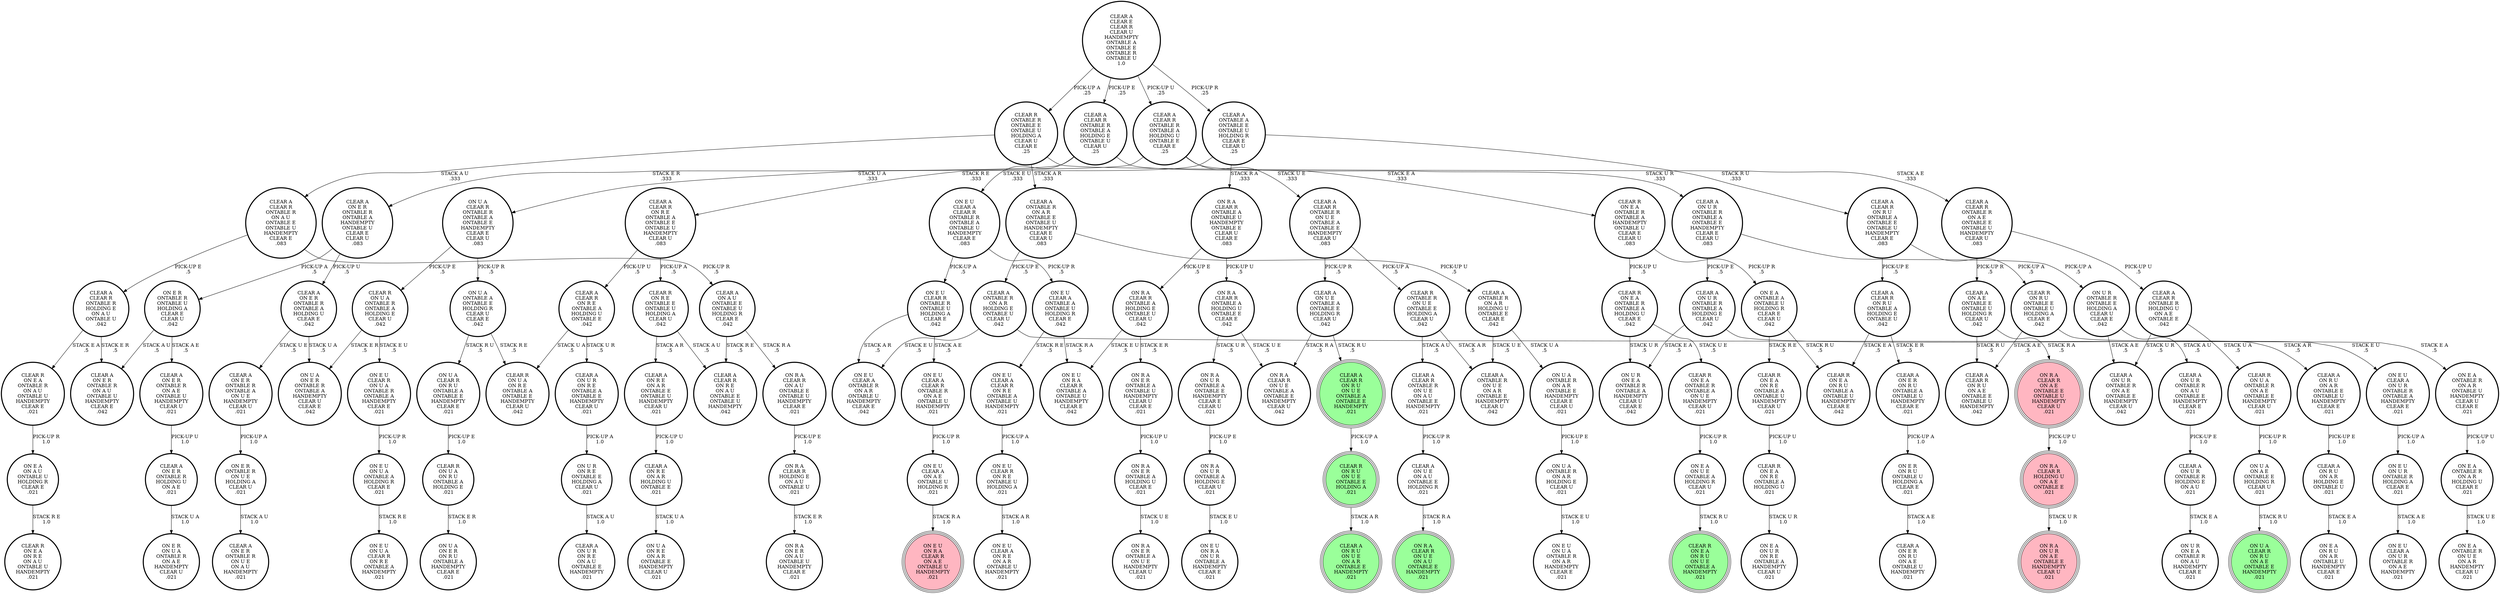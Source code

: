 digraph {
"ON E A\nON A U\nONTABLE U\nHOLDING R\nCLEAR E\n.021\n" -> "CLEAR R\nON E A\nON R E\nON A U\nONTABLE U\nHANDEMPTY\n.021\n"[label="STACK R E\n1.0\n"];
"ON E U\nON U A\nONTABLE A\nHOLDING R\nCLEAR E\n.021\n" -> "ON E U\nON U A\nCLEAR R\nON R E\nONTABLE A\nHANDEMPTY\n.021\n"[label="STACK R E\n1.0\n"];
"ON R A\nON E R\nONTABLE A\nONTABLE U\nHANDEMPTY\nCLEAR U\nCLEAR E\n.021\n" -> "ON R A\nON E R\nONTABLE A\nHOLDING U\nCLEAR E\n.021\n"[label="PICK-UP U\n1.0\n"];
"ON R A\nCLEAR R\nHOLDING E\nON A U\nONTABLE U\n.021\n" -> "ON R A\nON E R\nON A U\nONTABLE U\nHANDEMPTY\nCLEAR E\n.021\n"[label="STACK E R\n1.0\n"];
"CLEAR A\nON E R\nONTABLE R\nON A E\nONTABLE U\nHANDEMPTY\nCLEAR U\n.021\n" -> "CLEAR A\nON E R\nONTABLE R\nHOLDING U\nON A E\n.021\n"[label="PICK-UP U\n1.0\n"];
"ON E U\nCLEAR A\nCLEAR R\nONTABLE R\nONTABLE A\nONTABLE U\nHANDEMPTY\nCLEAR E\n.083\n" -> "ON E U\nCLEAR A\nONTABLE A\nONTABLE U\nHOLDING R\nCLEAR E\n.042\n"[label="PICK-UP R\n.5\n"];
"ON E U\nCLEAR A\nCLEAR R\nONTABLE R\nONTABLE A\nONTABLE U\nHANDEMPTY\nCLEAR E\n.083\n" -> "ON E U\nCLEAR R\nONTABLE R\nONTABLE U\nHOLDING A\nCLEAR E\n.042\n"[label="PICK-UP A\n.5\n"];
"CLEAR A\nCLEAR R\nON R U\nON U E\nONTABLE A\nONTABLE E\nHANDEMPTY\n.021\n" -> "CLEAR R\nON R U\nON U E\nONTABLE E\nHOLDING A\n.021\n"[label="PICK-UP A\n1.0\n"];
"CLEAR A\nON A E\nONTABLE E\nONTABLE U\nHOLDING R\nCLEAR U\n.042\n" -> "ON R A\nCLEAR R\nON A E\nONTABLE E\nONTABLE U\nHANDEMPTY\nCLEAR U\n.021\n"[label="STACK R A\n.5\n"];
"CLEAR A\nON A E\nONTABLE E\nONTABLE U\nHOLDING R\nCLEAR U\n.042\n" -> "CLEAR A\nCLEAR R\nON R U\nON A E\nONTABLE E\nONTABLE U\nHANDEMPTY\n.042\n"[label="STACK R U\n.5\n"];
"CLEAR R\nON E A\nONTABLE R\nON A U\nONTABLE U\nHANDEMPTY\nCLEAR E\n.021\n" -> "ON E A\nON A U\nONTABLE U\nHOLDING R\nCLEAR E\n.021\n"[label="PICK-UP R\n1.0\n"];
"CLEAR A\nCLEAR R\nON R E\nONTABLE A\nONTABLE E\nONTABLE U\nHANDEMPTY\nCLEAR U\n.083\n" -> "CLEAR R\nON R E\nONTABLE E\nONTABLE U\nHOLDING A\nCLEAR U\n.042\n"[label="PICK-UP A\n.5\n"];
"CLEAR A\nCLEAR R\nON R E\nONTABLE A\nONTABLE E\nONTABLE U\nHANDEMPTY\nCLEAR U\n.083\n" -> "CLEAR A\nCLEAR R\nON R E\nONTABLE A\nHOLDING U\nONTABLE E\n.042\n"[label="PICK-UP U\n.5\n"];
"CLEAR R\nON E A\nONTABLE R\nONTABLE A\nHANDEMPTY\nONTABLE U\nCLEAR E\nCLEAR U\n.083\n" -> "ON E A\nONTABLE A\nONTABLE U\nHOLDING R\nCLEAR E\nCLEAR U\n.042\n"[label="PICK-UP R\n.5\n"];
"CLEAR R\nON E A\nONTABLE R\nONTABLE A\nHANDEMPTY\nONTABLE U\nCLEAR E\nCLEAR U\n.083\n" -> "CLEAR R\nON E A\nONTABLE R\nONTABLE A\nHOLDING U\nCLEAR E\n.042\n"[label="PICK-UP U\n.5\n"];
"CLEAR A\nONTABLE R\nON A R\nONTABLE E\nONTABLE U\nHANDEMPTY\nCLEAR E\nCLEAR U\n.083\n" -> "CLEAR A\nONTABLE R\nON A R\nHOLDING E\nONTABLE U\nCLEAR U\n.042\n"[label="PICK-UP E\n.5\n"];
"CLEAR A\nONTABLE R\nON A R\nONTABLE E\nONTABLE U\nHANDEMPTY\nCLEAR E\nCLEAR U\n.083\n" -> "CLEAR A\nONTABLE R\nON A R\nHOLDING U\nONTABLE E\nCLEAR E\n.042\n"[label="PICK-UP U\n.5\n"];
"CLEAR R\nON R E\nONTABLE E\nONTABLE U\nHOLDING A\nCLEAR U\n.042\n" -> "CLEAR A\nON R E\nON A R\nONTABLE E\nONTABLE U\nHANDEMPTY\nCLEAR U\n.021\n"[label="STACK A R\n.5\n"];
"CLEAR R\nON R E\nONTABLE E\nONTABLE U\nHOLDING A\nCLEAR U\n.042\n" -> "CLEAR A\nCLEAR R\nON R E\nON A U\nONTABLE E\nONTABLE U\nHANDEMPTY\n.042\n"[label="STACK A U\n.5\n"];
"CLEAR A\nON U R\nONTABLE R\nON A U\nONTABLE E\nHANDEMPTY\nCLEAR E\n.021\n" -> "CLEAR A\nON U R\nONTABLE R\nHOLDING E\nON A U\n.021\n"[label="PICK-UP E\n1.0\n"];
"CLEAR R\nONTABLE R\nONTABLE E\nONTABLE U\nHOLDING A\nCLEAR U\nCLEAR E\n.25\n" -> "CLEAR A\nCLEAR R\nONTABLE R\nON A E\nONTABLE E\nONTABLE U\nHANDEMPTY\nCLEAR U\n.083\n"[label="STACK A E\n.333\n"];
"CLEAR R\nONTABLE R\nONTABLE E\nONTABLE U\nHOLDING A\nCLEAR U\nCLEAR E\n.25\n" -> "CLEAR A\nCLEAR R\nONTABLE R\nON A U\nONTABLE E\nONTABLE U\nHANDEMPTY\nCLEAR E\n.083\n"[label="STACK A U\n.333\n"];
"CLEAR R\nONTABLE R\nONTABLE E\nONTABLE U\nHOLDING A\nCLEAR U\nCLEAR E\n.25\n" -> "CLEAR A\nONTABLE R\nON A R\nONTABLE E\nONTABLE U\nHANDEMPTY\nCLEAR E\nCLEAR U\n.083\n"[label="STACK A R\n.333\n"];
"ON E A\nONTABLE A\nONTABLE U\nHOLDING R\nCLEAR E\nCLEAR U\n.042\n" -> "CLEAR R\nON E A\nON R E\nONTABLE A\nONTABLE U\nHANDEMPTY\nCLEAR U\n.021\n"[label="STACK R E\n.5\n"];
"ON E A\nONTABLE A\nONTABLE U\nHOLDING R\nCLEAR E\nCLEAR U\n.042\n" -> "CLEAR R\nON E A\nON R U\nONTABLE A\nONTABLE U\nHANDEMPTY\nCLEAR E\n.042\n"[label="STACK R U\n.5\n"];
"ON E U\nCLEAR A\nCLEAR R\nON R E\nONTABLE A\nONTABLE U\nHANDEMPTY\n.021\n" -> "ON E U\nCLEAR R\nON R E\nONTABLE U\nHOLDING A\n.021\n"[label="PICK-UP A\n1.0\n"];
"ON U A\nCLEAR R\nON R U\nONTABLE A\nONTABLE E\nHANDEMPTY\nCLEAR E\n.021\n" -> "CLEAR R\nON U A\nON R U\nONTABLE A\nHOLDING E\n.021\n"[label="PICK-UP E\n1.0\n"];
"CLEAR A\nCLEAR R\nON R E\nONTABLE A\nHOLDING U\nONTABLE E\n.042\n" -> "CLEAR A\nON U R\nON R E\nONTABLE A\nONTABLE E\nHANDEMPTY\nCLEAR U\n.021\n"[label="STACK U R\n.5\n"];
"CLEAR A\nCLEAR R\nON R E\nONTABLE A\nHOLDING U\nONTABLE E\n.042\n" -> "CLEAR R\nON U A\nON R E\nONTABLE A\nONTABLE E\nHANDEMPTY\nCLEAR U\n.042\n"[label="STACK U A\n.5\n"];
"CLEAR A\nON U R\nONTABLE R\nONTABLE A\nONTABLE E\nHANDEMPTY\nCLEAR E\nCLEAR U\n.083\n" -> "CLEAR A\nON U R\nONTABLE R\nONTABLE A\nHOLDING E\nCLEAR U\n.042\n"[label="PICK-UP E\n.5\n"];
"CLEAR A\nON U R\nONTABLE R\nONTABLE A\nONTABLE E\nHANDEMPTY\nCLEAR E\nCLEAR U\n.083\n" -> "ON U R\nONTABLE R\nONTABLE E\nHOLDING A\nCLEAR U\nCLEAR E\n.042\n"[label="PICK-UP A\n.5\n"];
"ON E U\nON U R\nONTABLE R\nHOLDING A\nCLEAR E\n.021\n" -> "ON E U\nCLEAR A\nON U R\nONTABLE R\nON A E\nHANDEMPTY\n.021\n"[label="STACK A E\n1.0\n"];
"ON R A\nON E R\nONTABLE A\nHOLDING U\nCLEAR E\n.021\n" -> "ON R A\nON E R\nONTABLE A\nON U E\nHANDEMPTY\nCLEAR U\n.021\n"[label="STACK U E\n1.0\n"];
"ON R A\nCLEAR R\nONTABLE A\nHOLDING E\nONTABLE U\nCLEAR U\n.042\n" -> "ON E U\nON R A\nCLEAR R\nONTABLE A\nONTABLE U\nHANDEMPTY\nCLEAR E\n.042\n"[label="STACK E U\n.5\n"];
"ON R A\nCLEAR R\nONTABLE A\nHOLDING E\nONTABLE U\nCLEAR U\n.042\n" -> "ON R A\nON E R\nONTABLE A\nONTABLE U\nHANDEMPTY\nCLEAR U\nCLEAR E\n.021\n"[label="STACK E R\n.5\n"];
"ON E U\nCLEAR A\nON A E\nONTABLE U\nHOLDING R\n.021\n" -> "ON E U\nON R A\nCLEAR R\nON A E\nONTABLE U\nHANDEMPTY\n.021\n"[label="STACK R A\n1.0\n"];
"ON U A\nONTABLE R\nON A R\nHOLDING E\nCLEAR U\n.021\n" -> "ON E U\nON U A\nONTABLE R\nON A R\nHANDEMPTY\nCLEAR E\n.021\n"[label="STACK E U\n1.0\n"];
"ON R A\nCLEAR R\nONTABLE A\nONTABLE U\nHANDEMPTY\nONTABLE E\nCLEAR U\nCLEAR E\n.083\n" -> "ON R A\nCLEAR R\nONTABLE A\nHOLDING E\nONTABLE U\nCLEAR U\n.042\n"[label="PICK-UP E\n.5\n"];
"ON R A\nCLEAR R\nONTABLE A\nONTABLE U\nHANDEMPTY\nONTABLE E\nCLEAR U\nCLEAR E\n.083\n" -> "ON R A\nCLEAR R\nONTABLE A\nHOLDING U\nONTABLE E\nCLEAR E\n.042\n"[label="PICK-UP U\n.5\n"];
"CLEAR A\nCLEAR E\nCLEAR R\nCLEAR U\nHANDEMPTY\nONTABLE A\nONTABLE E\nONTABLE R\nONTABLE U\n1.0\n" -> "CLEAR R\nONTABLE R\nONTABLE E\nONTABLE U\nHOLDING A\nCLEAR U\nCLEAR E\n.25\n"[label="PICK-UP A\n.25\n"];
"CLEAR A\nCLEAR E\nCLEAR R\nCLEAR U\nHANDEMPTY\nONTABLE A\nONTABLE E\nONTABLE R\nONTABLE U\n1.0\n" -> "CLEAR A\nCLEAR R\nONTABLE R\nONTABLE A\nHOLDING E\nONTABLE U\nCLEAR U\n.25\n"[label="PICK-UP E\n.25\n"];
"CLEAR A\nCLEAR E\nCLEAR R\nCLEAR U\nHANDEMPTY\nONTABLE A\nONTABLE E\nONTABLE R\nONTABLE U\n1.0\n" -> "CLEAR A\nCLEAR R\nONTABLE R\nONTABLE A\nHOLDING U\nONTABLE E\nCLEAR E\n.25\n"[label="PICK-UP U\n.25\n"];
"CLEAR A\nCLEAR E\nCLEAR R\nCLEAR U\nHANDEMPTY\nONTABLE A\nONTABLE E\nONTABLE R\nONTABLE U\n1.0\n" -> "CLEAR A\nONTABLE A\nONTABLE E\nONTABLE U\nHOLDING R\nCLEAR E\nCLEAR U\n.25\n"[label="PICK-UP R\n.25\n"];
"CLEAR A\nON A U\nONTABLE E\nONTABLE U\nHOLDING R\nCLEAR E\n.042\n" -> "CLEAR A\nCLEAR R\nON R E\nON A U\nONTABLE E\nONTABLE U\nHANDEMPTY\n.042\n"[label="STACK R E\n.5\n"];
"CLEAR A\nON A U\nONTABLE E\nONTABLE U\nHOLDING R\nCLEAR E\n.042\n" -> "ON R A\nCLEAR R\nON A U\nONTABLE E\nONTABLE U\nHANDEMPTY\nCLEAR E\n.021\n"[label="STACK R A\n.5\n"];
"CLEAR A\nCLEAR R\nONTABLE R\nON U E\nON A U\nONTABLE E\nHANDEMPTY\n.021\n" -> "CLEAR A\nON U E\nON A U\nONTABLE E\nHOLDING R\n.021\n"[label="PICK-UP R\n1.0\n"];
"ON R A\nCLEAR R\nONTABLE A\nHOLDING U\nONTABLE E\nCLEAR E\n.042\n" -> "ON R A\nON U R\nONTABLE A\nONTABLE E\nHANDEMPTY\nCLEAR E\nCLEAR U\n.021\n"[label="STACK U R\n.5\n"];
"ON R A\nCLEAR R\nONTABLE A\nHOLDING U\nONTABLE E\nCLEAR E\n.042\n" -> "ON R A\nCLEAR R\nON U E\nONTABLE A\nONTABLE E\nHANDEMPTY\nCLEAR U\n.042\n"[label="STACK U E\n.5\n"];
"CLEAR A\nON E R\nONTABLE R\nONTABLE A\nON U E\nHANDEMPTY\nCLEAR U\n.021\n" -> "ON E R\nONTABLE R\nON U E\nHOLDING A\nCLEAR U\n.021\n"[label="PICK-UP A\n1.0\n"];
"CLEAR A\nON R E\nON A R\nHOLDING U\nONTABLE E\n.021\n" -> "ON U A\nON R E\nON A R\nONTABLE E\nHANDEMPTY\nCLEAR U\n.021\n"[label="STACK U A\n1.0\n"];
"CLEAR R\nON E A\nONTABLE R\nONTABLE A\nHOLDING U\nCLEAR E\n.042\n" -> "CLEAR R\nON E A\nONTABLE R\nONTABLE A\nON U E\nHANDEMPTY\nCLEAR U\n.021\n"[label="STACK U E\n.5\n"];
"CLEAR R\nON E A\nONTABLE R\nONTABLE A\nHOLDING U\nCLEAR E\n.042\n" -> "ON U R\nON E A\nONTABLE R\nONTABLE A\nHANDEMPTY\nCLEAR U\nCLEAR E\n.042\n"[label="STACK U R\n.5\n"];
"CLEAR A\nCLEAR R\nONTABLE R\nHOLDING U\nON A E\nONTABLE E\n.042\n" -> "CLEAR A\nON U R\nONTABLE R\nON A E\nONTABLE E\nHANDEMPTY\nCLEAR U\n.042\n"[label="STACK U R\n.5\n"];
"CLEAR A\nCLEAR R\nONTABLE R\nHOLDING U\nON A E\nONTABLE E\n.042\n" -> "CLEAR R\nON U A\nONTABLE R\nON A E\nONTABLE E\nHANDEMPTY\nCLEAR U\n.021\n"[label="STACK U A\n.5\n"];
"ON E U\nCLEAR R\nON R E\nONTABLE U\nHOLDING A\n.021\n" -> "ON E U\nCLEAR A\nON R E\nON A R\nONTABLE U\nHANDEMPTY\n.021\n"[label="STACK A R\n1.0\n"];
"ON R A\nON U R\nONTABLE A\nHOLDING E\nCLEAR U\n.021\n" -> "ON E U\nON R A\nON U R\nONTABLE A\nHANDEMPTY\nCLEAR E\n.021\n"[label="STACK E U\n1.0\n"];
"ON E U\nCLEAR R\nONTABLE R\nONTABLE U\nHOLDING A\nCLEAR E\n.042\n" -> "ON E U\nCLEAR A\nCLEAR R\nONTABLE R\nON A E\nONTABLE U\nHANDEMPTY\n.021\n"[label="STACK A E\n.5\n"];
"ON E U\nCLEAR R\nONTABLE R\nONTABLE U\nHOLDING A\nCLEAR E\n.042\n" -> "ON E U\nCLEAR A\nONTABLE R\nON A R\nONTABLE U\nHANDEMPTY\nCLEAR E\n.042\n"[label="STACK A R\n.5\n"];
"CLEAR R\nON E A\nON R E\nONTABLE A\nHOLDING U\n.021\n" -> "ON E A\nON U R\nON R E\nONTABLE A\nHANDEMPTY\nCLEAR U\n.021\n"[label="STACK U R\n1.0\n"];
"CLEAR A\nCLEAR R\nONTABLE R\nON U E\nONTABLE A\nONTABLE E\nHANDEMPTY\nCLEAR U\n.083\n" -> "CLEAR R\nONTABLE R\nON U E\nONTABLE E\nHOLDING A\nCLEAR U\n.042\n"[label="PICK-UP A\n.5\n"];
"CLEAR A\nCLEAR R\nONTABLE R\nON U E\nONTABLE A\nONTABLE E\nHANDEMPTY\nCLEAR U\n.083\n" -> "CLEAR A\nON U E\nONTABLE A\nONTABLE E\nHOLDING R\nCLEAR U\n.042\n"[label="PICK-UP R\n.5\n"];
"CLEAR R\nON E A\nONTABLE R\nONTABLE A\nON U E\nHANDEMPTY\nCLEAR U\n.021\n" -> "ON E A\nON U E\nONTABLE A\nHOLDING R\nCLEAR U\n.021\n"[label="PICK-UP R\n1.0\n"];
"CLEAR A\nON U R\nONTABLE R\nONTABLE A\nHOLDING E\nCLEAR U\n.042\n" -> "ON U R\nON E A\nONTABLE R\nONTABLE A\nHANDEMPTY\nCLEAR U\nCLEAR E\n.042\n"[label="STACK E A\n.5\n"];
"CLEAR A\nON U R\nONTABLE R\nONTABLE A\nHOLDING E\nCLEAR U\n.042\n" -> "ON E U\nCLEAR A\nON U R\nONTABLE R\nONTABLE A\nHANDEMPTY\nCLEAR E\n.021\n"[label="STACK E U\n.5\n"];
"CLEAR A\nON E R\nONTABLE R\nONTABLE A\nHOLDING U\nCLEAR E\n.042\n" -> "CLEAR A\nON E R\nONTABLE R\nONTABLE A\nON U E\nHANDEMPTY\nCLEAR U\n.021\n"[label="STACK U E\n.5\n"];
"CLEAR A\nON E R\nONTABLE R\nONTABLE A\nHOLDING U\nCLEAR E\n.042\n" -> "ON U A\nON E R\nONTABLE R\nONTABLE A\nHANDEMPTY\nCLEAR U\nCLEAR E\n.042\n"[label="STACK U A\n.5\n"];
"CLEAR R\nON U A\nONTABLE R\nONTABLE A\nHOLDING E\nCLEAR U\n.042\n" -> "ON U A\nON E R\nONTABLE R\nONTABLE A\nHANDEMPTY\nCLEAR U\nCLEAR E\n.042\n"[label="STACK E R\n.5\n"];
"CLEAR R\nON U A\nONTABLE R\nONTABLE A\nHOLDING E\nCLEAR U\n.042\n" -> "ON E U\nCLEAR R\nON U A\nONTABLE R\nONTABLE A\nHANDEMPTY\nCLEAR E\n.021\n"[label="STACK E U\n.5\n"];
"ON E R\nONTABLE R\nONTABLE U\nHOLDING A\nCLEAR E\nCLEAR U\n.042\n" -> "CLEAR A\nON E R\nONTABLE R\nON A E\nONTABLE U\nHANDEMPTY\nCLEAR U\n.021\n"[label="STACK A E\n.5\n"];
"ON E R\nONTABLE R\nONTABLE U\nHOLDING A\nCLEAR E\nCLEAR U\n.042\n" -> "CLEAR A\nON E R\nONTABLE R\nON A U\nONTABLE U\nHANDEMPTY\nCLEAR E\n.042\n"[label="STACK A U\n.5\n"];
"ON E U\nCLEAR A\nONTABLE A\nONTABLE U\nHOLDING R\nCLEAR E\n.042\n" -> "ON E U\nON R A\nCLEAR R\nONTABLE A\nONTABLE U\nHANDEMPTY\nCLEAR E\n.042\n"[label="STACK R A\n.5\n"];
"ON E U\nCLEAR A\nONTABLE A\nONTABLE U\nHOLDING R\nCLEAR E\n.042\n" -> "ON E U\nCLEAR A\nCLEAR R\nON R E\nONTABLE A\nONTABLE U\nHANDEMPTY\n.021\n"[label="STACK R E\n.5\n"];
"ON E A\nONTABLE R\nON A R\nONTABLE U\nHANDEMPTY\nCLEAR U\nCLEAR E\n.021\n" -> "ON E A\nONTABLE R\nON A R\nHOLDING U\nCLEAR E\n.021\n"[label="PICK-UP U\n1.0\n"];
"ON E A\nONTABLE R\nON A R\nHOLDING U\nCLEAR E\n.021\n" -> "ON E A\nONTABLE R\nON U E\nON A R\nHANDEMPTY\nCLEAR U\n.021\n"[label="STACK U E\n1.0\n"];
"CLEAR A\nON R U\nON A R\nONTABLE E\nONTABLE U\nHANDEMPTY\nCLEAR E\n.021\n" -> "CLEAR A\nON R U\nON A R\nHOLDING E\nONTABLE U\n.021\n"[label="PICK-UP E\n1.0\n"];
"ON U A\nONTABLE R\nON A R\nONTABLE E\nHANDEMPTY\nCLEAR E\nCLEAR U\n.021\n" -> "ON U A\nONTABLE R\nON A R\nHOLDING E\nCLEAR U\n.021\n"[label="PICK-UP E\n1.0\n"];
"CLEAR R\nONTABLE R\nON U E\nONTABLE E\nHOLDING A\nCLEAR U\n.042\n" -> "CLEAR A\nONTABLE R\nON U E\nON A R\nONTABLE E\nHANDEMPTY\nCLEAR U\n.042\n"[label="STACK A R\n.5\n"];
"CLEAR R\nONTABLE R\nON U E\nONTABLE E\nHOLDING A\nCLEAR U\n.042\n" -> "CLEAR A\nCLEAR R\nONTABLE R\nON U E\nON A U\nONTABLE E\nHANDEMPTY\n.021\n"[label="STACK A U\n.5\n"];
"CLEAR A\nCLEAR R\nONTABLE R\nONTABLE A\nHOLDING U\nONTABLE E\nCLEAR E\n.25\n" -> "CLEAR A\nON U R\nONTABLE R\nONTABLE A\nONTABLE E\nHANDEMPTY\nCLEAR E\nCLEAR U\n.083\n"[label="STACK U R\n.333\n"];
"CLEAR A\nCLEAR R\nONTABLE R\nONTABLE A\nHOLDING U\nONTABLE E\nCLEAR E\n.25\n" -> "ON U A\nCLEAR R\nONTABLE R\nONTABLE A\nONTABLE E\nHANDEMPTY\nCLEAR E\nCLEAR U\n.083\n"[label="STACK U A\n.333\n"];
"CLEAR A\nCLEAR R\nONTABLE R\nONTABLE A\nHOLDING U\nONTABLE E\nCLEAR E\n.25\n" -> "CLEAR A\nCLEAR R\nONTABLE R\nON U E\nONTABLE A\nONTABLE E\nHANDEMPTY\nCLEAR U\n.083\n"[label="STACK U E\n.333\n"];
"CLEAR A\nCLEAR R\nONTABLE R\nHOLDING E\nON A U\nONTABLE U\n.042\n" -> "CLEAR A\nON E R\nONTABLE R\nON A U\nONTABLE U\nHANDEMPTY\nCLEAR E\n.042\n"[label="STACK E R\n.5\n"];
"CLEAR A\nCLEAR R\nONTABLE R\nHOLDING E\nON A U\nONTABLE U\n.042\n" -> "CLEAR R\nON E A\nONTABLE R\nON A U\nONTABLE U\nHANDEMPTY\nCLEAR E\n.021\n"[label="STACK E A\n.5\n"];
"ON E R\nONTABLE R\nON U E\nHOLDING A\nCLEAR U\n.021\n" -> "CLEAR A\nON E R\nONTABLE R\nON U E\nON A U\nHANDEMPTY\n.021\n"[label="STACK A U\n1.0\n"];
"ON E A\nON U E\nONTABLE A\nHOLDING R\nCLEAR U\n.021\n" -> "CLEAR R\nON E A\nON R U\nON U E\nONTABLE A\nHANDEMPTY\n.021\n"[label="STACK R U\n1.0\n"];
"ON U R\nON R E\nONTABLE E\nHOLDING A\nCLEAR U\n.021\n" -> "CLEAR A\nON U R\nON R E\nON A U\nONTABLE E\nHANDEMPTY\n.021\n"[label="STACK A U\n1.0\n"];
"ON U A\nCLEAR R\nONTABLE R\nONTABLE A\nONTABLE E\nHANDEMPTY\nCLEAR E\nCLEAR U\n.083\n" -> "CLEAR R\nON U A\nONTABLE R\nONTABLE A\nHOLDING E\nCLEAR U\n.042\n"[label="PICK-UP E\n.5\n"];
"ON U A\nCLEAR R\nONTABLE R\nONTABLE A\nONTABLE E\nHANDEMPTY\nCLEAR E\nCLEAR U\n.083\n" -> "ON U A\nONTABLE A\nONTABLE E\nHOLDING R\nCLEAR U\nCLEAR E\n.042\n"[label="PICK-UP R\n.5\n"];
"CLEAR A\nONTABLE R\nON A R\nHOLDING E\nONTABLE U\nCLEAR U\n.042\n" -> "ON E U\nCLEAR A\nONTABLE R\nON A R\nONTABLE U\nHANDEMPTY\nCLEAR E\n.042\n"[label="STACK E U\n.5\n"];
"CLEAR A\nONTABLE R\nON A R\nHOLDING E\nONTABLE U\nCLEAR U\n.042\n" -> "ON E A\nONTABLE R\nON A R\nONTABLE U\nHANDEMPTY\nCLEAR U\nCLEAR E\n.021\n"[label="STACK E A\n.5\n"];
"ON R A\nCLEAR R\nON A E\nONTABLE E\nONTABLE U\nHANDEMPTY\nCLEAR U\n.021\n" -> "ON R A\nCLEAR R\nHOLDING U\nON A E\nONTABLE E\n.021\n"[label="PICK-UP U\n1.0\n"];
"ON U A\nONTABLE A\nONTABLE E\nHOLDING R\nCLEAR U\nCLEAR E\n.042\n" -> "CLEAR R\nON U A\nON R E\nONTABLE A\nONTABLE E\nHANDEMPTY\nCLEAR U\n.042\n"[label="STACK R E\n.5\n"];
"ON U A\nONTABLE A\nONTABLE E\nHOLDING R\nCLEAR U\nCLEAR E\n.042\n" -> "ON U A\nCLEAR R\nON R U\nONTABLE A\nONTABLE E\nHANDEMPTY\nCLEAR E\n.021\n"[label="STACK R U\n.5\n"];
"CLEAR A\nON U E\nON A U\nONTABLE E\nHOLDING R\n.021\n" -> "ON R A\nCLEAR R\nON U E\nON A U\nONTABLE E\nHANDEMPTY\n.021\n"[label="STACK R A\n1.0\n"];
"CLEAR R\nON R U\nON U E\nONTABLE E\nHOLDING A\n.021\n" -> "CLEAR A\nON R U\nON U E\nON A R\nONTABLE E\nHANDEMPTY\n.021\n"[label="STACK A R\n1.0\n"];
"ON U A\nON A E\nONTABLE E\nHOLDING R\nCLEAR U\n.021\n" -> "ON U A\nCLEAR R\nON R U\nON A E\nONTABLE E\nHANDEMPTY\n.021\n"[label="STACK R U\n1.0\n"];
"CLEAR A\nCLEAR R\nONTABLE R\nON A E\nONTABLE E\nONTABLE U\nHANDEMPTY\nCLEAR U\n.083\n" -> "CLEAR A\nCLEAR R\nONTABLE R\nHOLDING U\nON A E\nONTABLE E\n.042\n"[label="PICK-UP U\n.5\n"];
"CLEAR A\nCLEAR R\nONTABLE R\nON A E\nONTABLE E\nONTABLE U\nHANDEMPTY\nCLEAR U\n.083\n" -> "CLEAR A\nON A E\nONTABLE E\nONTABLE U\nHOLDING R\nCLEAR U\n.042\n"[label="PICK-UP R\n.5\n"];
"ON R A\nON U R\nONTABLE A\nONTABLE E\nHANDEMPTY\nCLEAR E\nCLEAR U\n.021\n" -> "ON R A\nON U R\nONTABLE A\nHOLDING E\nCLEAR U\n.021\n"[label="PICK-UP E\n1.0\n"];
"CLEAR R\nON E A\nON R E\nONTABLE A\nONTABLE U\nHANDEMPTY\nCLEAR U\n.021\n" -> "CLEAR R\nON E A\nON R E\nONTABLE A\nHOLDING U\n.021\n"[label="PICK-UP U\n1.0\n"];
"CLEAR A\nON E R\nONTABLE R\nONTABLE A\nHANDEMPTY\nONTABLE U\nCLEAR E\nCLEAR U\n.083\n" -> "ON E R\nONTABLE R\nONTABLE U\nHOLDING A\nCLEAR E\nCLEAR U\n.042\n"[label="PICK-UP A\n.5\n"];
"CLEAR A\nON E R\nONTABLE R\nONTABLE A\nHANDEMPTY\nONTABLE U\nCLEAR E\nCLEAR U\n.083\n" -> "CLEAR A\nON E R\nONTABLE R\nONTABLE A\nHOLDING U\nCLEAR E\n.042\n"[label="PICK-UP U\n.5\n"];
"ON E U\nCLEAR R\nON U A\nONTABLE R\nONTABLE A\nHANDEMPTY\nCLEAR E\n.021\n" -> "ON E U\nON U A\nONTABLE A\nHOLDING R\nCLEAR E\n.021\n"[label="PICK-UP R\n1.0\n"];
"ON E R\nON R U\nONTABLE U\nHOLDING A\nCLEAR E\n.021\n" -> "CLEAR A\nON E R\nON R U\nON A E\nONTABLE U\nHANDEMPTY\n.021\n"[label="STACK A E\n1.0\n"];
"CLEAR A\nON R U\nON A R\nHOLDING E\nONTABLE U\n.021\n" -> "ON E A\nON R U\nON A R\nONTABLE U\nHANDEMPTY\nCLEAR E\n.021\n"[label="STACK E A\n1.0\n"];
"CLEAR A\nON R E\nON A R\nONTABLE E\nONTABLE U\nHANDEMPTY\nCLEAR U\n.021\n" -> "CLEAR A\nON R E\nON A R\nHOLDING U\nONTABLE E\n.021\n"[label="PICK-UP U\n1.0\n"];
"CLEAR A\nON E R\nONTABLE R\nHOLDING U\nON A E\n.021\n" -> "ON E R\nON U A\nONTABLE R\nON A E\nHANDEMPTY\nCLEAR U\n.021\n"[label="STACK U A\n1.0\n"];
"CLEAR A\nCLEAR R\nONTABLE R\nON A U\nONTABLE E\nONTABLE U\nHANDEMPTY\nCLEAR E\n.083\n" -> "CLEAR A\nCLEAR R\nONTABLE R\nHOLDING E\nON A U\nONTABLE U\n.042\n"[label="PICK-UP E\n.5\n"];
"CLEAR A\nCLEAR R\nONTABLE R\nON A U\nONTABLE E\nONTABLE U\nHANDEMPTY\nCLEAR E\n.083\n" -> "CLEAR A\nON A U\nONTABLE E\nONTABLE U\nHOLDING R\nCLEAR E\n.042\n"[label="PICK-UP R\n.5\n"];
"ON E U\nCLEAR A\nON U R\nONTABLE R\nONTABLE A\nHANDEMPTY\nCLEAR E\n.021\n" -> "ON E U\nON U R\nONTABLE R\nHOLDING A\nCLEAR E\n.021\n"[label="PICK-UP A\n1.0\n"];
"CLEAR A\nON U R\nONTABLE R\nHOLDING E\nON A U\n.021\n" -> "ON U R\nON E A\nONTABLE R\nON A U\nHANDEMPTY\nCLEAR E\n.021\n"[label="STACK E A\n1.0\n"];
"CLEAR A\nONTABLE R\nON A R\nHOLDING U\nONTABLE E\nCLEAR E\n.042\n" -> "ON U A\nONTABLE R\nON A R\nONTABLE E\nHANDEMPTY\nCLEAR E\nCLEAR U\n.021\n"[label="STACK U A\n.5\n"];
"CLEAR A\nONTABLE R\nON A R\nHOLDING U\nONTABLE E\nCLEAR E\n.042\n" -> "CLEAR A\nONTABLE R\nON U E\nON A R\nONTABLE E\nHANDEMPTY\nCLEAR U\n.042\n"[label="STACK U E\n.5\n"];
"CLEAR A\nCLEAR R\nON R U\nONTABLE A\nONTABLE E\nONTABLE U\nHANDEMPTY\nCLEAR E\n.083\n" -> "CLEAR A\nCLEAR R\nON R U\nONTABLE A\nHOLDING E\nONTABLE U\n.042\n"[label="PICK-UP E\n.5\n"];
"CLEAR A\nCLEAR R\nON R U\nONTABLE A\nONTABLE E\nONTABLE U\nHANDEMPTY\nCLEAR E\n.083\n" -> "CLEAR R\nON R U\nONTABLE E\nONTABLE U\nHOLDING A\nCLEAR E\n.042\n"[label="PICK-UP A\n.5\n"];
"ON U R\nONTABLE R\nONTABLE E\nHOLDING A\nCLEAR U\nCLEAR E\n.042\n" -> "CLEAR A\nON U R\nONTABLE R\nON A E\nONTABLE E\nHANDEMPTY\nCLEAR U\n.042\n"[label="STACK A E\n.5\n"];
"ON U R\nONTABLE R\nONTABLE E\nHOLDING A\nCLEAR U\nCLEAR E\n.042\n" -> "CLEAR A\nON U R\nONTABLE R\nON A U\nONTABLE E\nHANDEMPTY\nCLEAR E\n.021\n"[label="STACK A U\n.5\n"];
"CLEAR A\nON E R\nON R U\nONTABLE A\nONTABLE U\nHANDEMPTY\nCLEAR E\n.021\n" -> "ON E R\nON R U\nONTABLE U\nHOLDING A\nCLEAR E\n.021\n"[label="PICK-UP A\n1.0\n"];
"CLEAR A\nCLEAR R\nONTABLE R\nONTABLE A\nHOLDING E\nONTABLE U\nCLEAR U\n.25\n" -> "ON E U\nCLEAR A\nCLEAR R\nONTABLE R\nONTABLE A\nONTABLE U\nHANDEMPTY\nCLEAR E\n.083\n"[label="STACK E U\n.333\n"];
"CLEAR A\nCLEAR R\nONTABLE R\nONTABLE A\nHOLDING E\nONTABLE U\nCLEAR U\n.25\n" -> "CLEAR R\nON E A\nONTABLE R\nONTABLE A\nHANDEMPTY\nONTABLE U\nCLEAR E\nCLEAR U\n.083\n"[label="STACK E A\n.333\n"];
"CLEAR A\nCLEAR R\nONTABLE R\nONTABLE A\nHOLDING E\nONTABLE U\nCLEAR U\n.25\n" -> "CLEAR A\nON E R\nONTABLE R\nONTABLE A\nHANDEMPTY\nONTABLE U\nCLEAR E\nCLEAR U\n.083\n"[label="STACK E R\n.333\n"];
"CLEAR A\nCLEAR R\nON R U\nONTABLE A\nHOLDING E\nONTABLE U\n.042\n" -> "CLEAR A\nON E R\nON R U\nONTABLE A\nONTABLE U\nHANDEMPTY\nCLEAR E\n.021\n"[label="STACK E R\n.5\n"];
"CLEAR A\nCLEAR R\nON R U\nONTABLE A\nHOLDING E\nONTABLE U\n.042\n" -> "CLEAR R\nON E A\nON R U\nONTABLE A\nONTABLE U\nHANDEMPTY\nCLEAR E\n.042\n"[label="STACK E A\n.5\n"];
"CLEAR A\nON U E\nONTABLE A\nONTABLE E\nHOLDING R\nCLEAR U\n.042\n" -> "ON R A\nCLEAR R\nON U E\nONTABLE A\nONTABLE E\nHANDEMPTY\nCLEAR U\n.042\n"[label="STACK R A\n.5\n"];
"CLEAR A\nON U E\nONTABLE A\nONTABLE E\nHOLDING R\nCLEAR U\n.042\n" -> "CLEAR A\nCLEAR R\nON R U\nON U E\nONTABLE A\nONTABLE E\nHANDEMPTY\n.021\n"[label="STACK R U\n.5\n"];
"CLEAR A\nONTABLE A\nONTABLE E\nONTABLE U\nHOLDING R\nCLEAR E\nCLEAR U\n.25\n" -> "ON R A\nCLEAR R\nONTABLE A\nONTABLE U\nHANDEMPTY\nONTABLE E\nCLEAR U\nCLEAR E\n.083\n"[label="STACK R A\n.333\n"];
"CLEAR A\nONTABLE A\nONTABLE E\nONTABLE U\nHOLDING R\nCLEAR E\nCLEAR U\n.25\n" -> "CLEAR A\nCLEAR R\nON R E\nONTABLE A\nONTABLE E\nONTABLE U\nHANDEMPTY\nCLEAR U\n.083\n"[label="STACK R E\n.333\n"];
"CLEAR A\nONTABLE A\nONTABLE E\nONTABLE U\nHOLDING R\nCLEAR E\nCLEAR U\n.25\n" -> "CLEAR A\nCLEAR R\nON R U\nONTABLE A\nONTABLE E\nONTABLE U\nHANDEMPTY\nCLEAR E\n.083\n"[label="STACK R U\n.333\n"];
"CLEAR R\nON R U\nONTABLE E\nONTABLE U\nHOLDING A\nCLEAR E\n.042\n" -> "CLEAR A\nON R U\nON A R\nONTABLE E\nONTABLE U\nHANDEMPTY\nCLEAR E\n.021\n"[label="STACK A R\n.5\n"];
"CLEAR R\nON R U\nONTABLE E\nONTABLE U\nHOLDING A\nCLEAR E\n.042\n" -> "CLEAR A\nCLEAR R\nON R U\nON A E\nONTABLE E\nONTABLE U\nHANDEMPTY\n.042\n"[label="STACK A E\n.5\n"];
"ON E U\nCLEAR A\nCLEAR R\nONTABLE R\nON A E\nONTABLE U\nHANDEMPTY\n.021\n" -> "ON E U\nCLEAR A\nON A E\nONTABLE U\nHOLDING R\n.021\n"[label="PICK-UP R\n1.0\n"];
"CLEAR R\nON U A\nONTABLE R\nON A E\nONTABLE E\nHANDEMPTY\nCLEAR U\n.021\n" -> "ON U A\nON A E\nONTABLE E\nHOLDING R\nCLEAR U\n.021\n"[label="PICK-UP R\n1.0\n"];
"CLEAR A\nON U R\nON R E\nONTABLE A\nONTABLE E\nHANDEMPTY\nCLEAR U\n.021\n" -> "ON U R\nON R E\nONTABLE E\nHOLDING A\nCLEAR U\n.021\n"[label="PICK-UP A\n1.0\n"];
"ON R A\nCLEAR R\nON A U\nONTABLE E\nONTABLE U\nHANDEMPTY\nCLEAR E\n.021\n" -> "ON R A\nCLEAR R\nHOLDING E\nON A U\nONTABLE U\n.021\n"[label="PICK-UP E\n1.0\n"];
"CLEAR R\nON U A\nON R U\nONTABLE A\nHOLDING E\n.021\n" -> "ON U A\nON E R\nON R U\nONTABLE A\nHANDEMPTY\nCLEAR E\n.021\n"[label="STACK E R\n1.0\n"];
"ON R A\nCLEAR R\nHOLDING U\nON A E\nONTABLE E\n.021\n" -> "ON R A\nON U R\nON A E\nONTABLE E\nHANDEMPTY\nCLEAR U\n.021\n"[label="STACK U R\n1.0\n"];
"ON E U\nON R A\nCLEAR R\nON A E\nONTABLE U\nHANDEMPTY\n.021\n" [shape=circle, style=filled, fillcolor=lightpink, peripheries=3];
"ON R A\nON U R\nON A E\nONTABLE E\nHANDEMPTY\nCLEAR U\n.021\n" [shape=circle, style=filled, fillcolor=lightpink, peripheries=3];
"CLEAR A\nCLEAR R\nON R U\nON A E\nONTABLE E\nONTABLE U\nHANDEMPTY\n.042\n" [shape=circle, penwidth=3];
"ON E A\nONTABLE R\nON U E\nON A R\nHANDEMPTY\nCLEAR U\n.021\n" [shape=circle, penwidth=3];
"ON E U\nON U A\nCLEAR R\nON R E\nONTABLE A\nHANDEMPTY\n.021\n" [shape=circle, penwidth=3];
"ON E A\nON U R\nON R E\nONTABLE A\nHANDEMPTY\nCLEAR U\n.021\n" [shape=circle, penwidth=3];
"ON U R\nON E A\nONTABLE R\nONTABLE A\nHANDEMPTY\nCLEAR U\nCLEAR E\n.042\n" [shape=circle, penwidth=3];
"ON E U\nON U A\nONTABLE R\nON A R\nHANDEMPTY\nCLEAR E\n.021\n" [shape=circle, penwidth=3];
"ON E U\nON R A\nCLEAR R\nONTABLE A\nONTABLE U\nHANDEMPTY\nCLEAR E\n.042\n" [shape=circle, penwidth=3];
"CLEAR A\nCLEAR R\nON R E\nON A U\nONTABLE E\nONTABLE U\nHANDEMPTY\n.042\n" [shape=circle, penwidth=3];
"CLEAR A\nON R U\nON U E\nON A R\nONTABLE E\nHANDEMPTY\n.021\n" [shape=circle, style=filled, fillcolor=palegreen1, peripheries=3];
"ON R A\nON E R\nON A U\nONTABLE U\nHANDEMPTY\nCLEAR E\n.021\n" [shape=circle, penwidth=3];
"ON E U\nON R A\nON U R\nONTABLE A\nHANDEMPTY\nCLEAR E\n.021\n" [shape=circle, penwidth=3];
"CLEAR R\nON E A\nON R E\nON A U\nONTABLE U\nHANDEMPTY\n.021\n" [shape=circle, penwidth=3];
"CLEAR A\nON E R\nON R U\nON A E\nONTABLE U\nHANDEMPTY\n.021\n" [shape=circle, penwidth=3];
"ON E A\nON R U\nON A R\nONTABLE U\nHANDEMPTY\nCLEAR E\n.021\n" [shape=circle, penwidth=3];
"ON E U\nCLEAR A\nON U R\nONTABLE R\nON A E\nHANDEMPTY\n.021\n" [shape=circle, penwidth=3];
"ON U A\nON R E\nON A R\nONTABLE E\nHANDEMPTY\nCLEAR U\n.021\n" [shape=circle, penwidth=3];
"ON U A\nON E R\nONTABLE R\nONTABLE A\nHANDEMPTY\nCLEAR U\nCLEAR E\n.042\n" [shape=circle, penwidth=3];
"ON U A\nCLEAR R\nON R U\nON A E\nONTABLE E\nHANDEMPTY\n.021\n" [shape=circle, style=filled, fillcolor=palegreen1, peripheries=3];
"ON E R\nON U A\nONTABLE R\nON A E\nHANDEMPTY\nCLEAR U\n.021\n" [shape=circle, penwidth=3];
"ON R A\nCLEAR R\nON U E\nONTABLE A\nONTABLE E\nHANDEMPTY\nCLEAR U\n.042\n" [shape=circle, penwidth=3];
"ON R A\nCLEAR R\nON U E\nON A U\nONTABLE E\nHANDEMPTY\n.021\n" [shape=circle, style=filled, fillcolor=palegreen1, peripheries=3];
"CLEAR R\nON U A\nON R E\nONTABLE A\nONTABLE E\nHANDEMPTY\nCLEAR U\n.042\n" [shape=circle, penwidth=3];
"CLEAR R\nON E A\nON R U\nONTABLE A\nONTABLE U\nHANDEMPTY\nCLEAR E\n.042\n" [shape=circle, penwidth=3];
"CLEAR A\nON U R\nONTABLE R\nON A E\nONTABLE E\nHANDEMPTY\nCLEAR U\n.042\n" [shape=circle, penwidth=3];
"ON U R\nON E A\nONTABLE R\nON A U\nHANDEMPTY\nCLEAR E\n.021\n" [shape=circle, penwidth=3];
"CLEAR R\nON E A\nON R U\nON U E\nONTABLE A\nHANDEMPTY\n.021\n" [shape=circle, style=filled, fillcolor=palegreen1, peripheries=3];
"ON U A\nON E R\nON R U\nONTABLE A\nHANDEMPTY\nCLEAR E\n.021\n" [shape=circle, penwidth=3];
"CLEAR A\nON E R\nONTABLE R\nON U E\nON A U\nHANDEMPTY\n.021\n" [shape=circle, penwidth=3];
"CLEAR A\nONTABLE R\nON U E\nON A R\nONTABLE E\nHANDEMPTY\nCLEAR U\n.042\n" [shape=circle, penwidth=3];
"ON E U\nCLEAR A\nONTABLE R\nON A R\nONTABLE U\nHANDEMPTY\nCLEAR E\n.042\n" [shape=circle, penwidth=3];
"ON E U\nCLEAR A\nON R E\nON A R\nONTABLE U\nHANDEMPTY\n.021\n" [shape=circle, penwidth=3];
"CLEAR A\nON U R\nON R E\nON A U\nONTABLE E\nHANDEMPTY\n.021\n" [shape=circle, penwidth=3];
"CLEAR A\nON E R\nONTABLE R\nON A U\nONTABLE U\nHANDEMPTY\nCLEAR E\n.042\n" [shape=circle, penwidth=3];
"ON R A\nON E R\nONTABLE A\nON U E\nHANDEMPTY\nCLEAR U\n.021\n" [shape=circle, penwidth=3];
"CLEAR A\nONTABLE A\nONTABLE E\nONTABLE U\nHOLDING R\nCLEAR E\nCLEAR U\n.25\n" [shape=circle, penwidth=3];
"CLEAR A\nONTABLE R\nON A R\nONTABLE E\nONTABLE U\nHANDEMPTY\nCLEAR E\nCLEAR U\n.083\n" [shape=circle, penwidth=3];
"CLEAR R\nON R E\nONTABLE E\nONTABLE U\nHOLDING A\nCLEAR U\n.042\n" [shape=circle, penwidth=3];
"ON E U\nCLEAR A\nON A E\nONTABLE U\nHOLDING R\n.021\n" [shape=circle, penwidth=3];
"ON E U\nON R A\nCLEAR R\nON A E\nONTABLE U\nHANDEMPTY\n.021\n" [shape=circle, style=filled, fillcolor=lightpink, peripheries=3];
"ON R A\nON U R\nON A E\nONTABLE E\nHANDEMPTY\nCLEAR U\n.021\n" [shape=circle, style=filled, fillcolor=lightpink, peripheries=3];
"CLEAR A\nCLEAR R\nON R U\nON A E\nONTABLE E\nONTABLE U\nHANDEMPTY\n.042\n" [shape=circle, penwidth=3];
"ON E U\nCLEAR R\nON R E\nONTABLE U\nHOLDING A\n.021\n" [shape=circle, penwidth=3];
"ON E A\nONTABLE R\nON U E\nON A R\nHANDEMPTY\nCLEAR U\n.021\n" [shape=circle, penwidth=3];
"ON E U\nON U A\nCLEAR R\nON R E\nONTABLE A\nHANDEMPTY\n.021\n" [shape=circle, penwidth=3];
"CLEAR A\nON U E\nONTABLE A\nONTABLE E\nHOLDING R\nCLEAR U\n.042\n" [shape=circle, penwidth=3];
"ON E A\nON U R\nON R E\nONTABLE A\nHANDEMPTY\nCLEAR U\n.021\n" [shape=circle, penwidth=3];
"ON U R\nON E A\nONTABLE R\nONTABLE A\nHANDEMPTY\nCLEAR U\nCLEAR E\n.042\n" [shape=circle, penwidth=3];
"ON E U\nON U A\nONTABLE R\nON A R\nHANDEMPTY\nCLEAR E\n.021\n" [shape=circle, penwidth=3];
"ON E U\nON R A\nCLEAR R\nONTABLE A\nONTABLE U\nHANDEMPTY\nCLEAR E\n.042\n" [shape=circle, penwidth=3];
"ON E U\nCLEAR R\nONTABLE R\nONTABLE U\nHOLDING A\nCLEAR E\n.042\n" [shape=circle, penwidth=3];
"CLEAR A\nCLEAR R\nON R E\nON A U\nONTABLE E\nONTABLE U\nHANDEMPTY\n.042\n" [shape=circle, penwidth=3];
"CLEAR A\nON R U\nON A R\nONTABLE E\nONTABLE U\nHANDEMPTY\nCLEAR E\n.021\n" [shape=circle, penwidth=3];
"CLEAR R\nON U A\nON R U\nONTABLE A\nHOLDING E\n.021\n" [shape=circle, penwidth=3];
"CLEAR A\nON U R\nONTABLE R\nONTABLE A\nONTABLE E\nHANDEMPTY\nCLEAR E\nCLEAR U\n.083\n" [shape=circle, penwidth=3];
"ON E A\nONTABLE R\nON A R\nHOLDING U\nCLEAR E\n.021\n" [shape=circle, penwidth=3];
"CLEAR A\nON R U\nON U E\nON A R\nONTABLE E\nHANDEMPTY\n.021\n" [shape=circle, style=filled, fillcolor=palegreen1, peripheries=3];
"ON R A\nON E R\nON A U\nONTABLE U\nHANDEMPTY\nCLEAR E\n.021\n" [shape=circle, penwidth=3];
"CLEAR A\nON E R\nONTABLE R\nONTABLE A\nHANDEMPTY\nONTABLE U\nCLEAR E\nCLEAR U\n.083\n" [shape=circle, penwidth=3];
"ON E U\nON R A\nON U R\nONTABLE A\nHANDEMPTY\nCLEAR E\n.021\n" [shape=circle, penwidth=3];
"CLEAR A\nON U E\nON A U\nONTABLE E\nHOLDING R\n.021\n" [shape=circle, penwidth=3];
"ON E R\nON R U\nONTABLE U\nHOLDING A\nCLEAR E\n.021\n" [shape=circle, penwidth=3];
"CLEAR R\nON E A\nON R E\nON A U\nONTABLE U\nHANDEMPTY\n.021\n" [shape=circle, penwidth=3];
"CLEAR A\nON E R\nON R U\nON A E\nONTABLE U\nHANDEMPTY\n.021\n" [shape=circle, penwidth=3];
"CLEAR A\nON A E\nONTABLE E\nONTABLE U\nHOLDING R\nCLEAR U\n.042\n" [shape=circle, penwidth=3];
"CLEAR A\nON U R\nON R E\nONTABLE A\nONTABLE E\nHANDEMPTY\nCLEAR U\n.021\n" [shape=circle, penwidth=3];
"ON E A\nON R U\nON A R\nONTABLE U\nHANDEMPTY\nCLEAR E\n.021\n" [shape=circle, penwidth=3];
"ON E U\nCLEAR A\nON U R\nONTABLE R\nON A E\nHANDEMPTY\n.021\n" [shape=circle, penwidth=3];
"CLEAR A\nCLEAR R\nONTABLE R\nON A U\nONTABLE E\nONTABLE U\nHANDEMPTY\nCLEAR E\n.083\n" [shape=circle, penwidth=3];
"ON E U\nCLEAR A\nCLEAR R\nONTABLE R\nONTABLE A\nONTABLE U\nHANDEMPTY\nCLEAR E\n.083\n" [shape=circle, penwidth=3];
"CLEAR A\nONTABLE R\nON A R\nHOLDING E\nONTABLE U\nCLEAR U\n.042\n" [shape=circle, penwidth=3];
"ON U R\nONTABLE R\nONTABLE E\nHOLDING A\nCLEAR U\nCLEAR E\n.042\n" [shape=circle, penwidth=3];
"ON U A\nON R E\nON A R\nONTABLE E\nHANDEMPTY\nCLEAR U\n.021\n" [shape=circle, penwidth=3];
"CLEAR R\nONTABLE R\nON U E\nONTABLE E\nHOLDING A\nCLEAR U\n.042\n" [shape=circle, penwidth=3];
"ON U A\nONTABLE R\nON A R\nONTABLE E\nHANDEMPTY\nCLEAR E\nCLEAR U\n.021\n" [shape=circle, penwidth=3];
"ON U A\nON E R\nONTABLE R\nONTABLE A\nHANDEMPTY\nCLEAR U\nCLEAR E\n.042\n" [shape=circle, penwidth=3];
"ON E A\nON A U\nONTABLE U\nHOLDING R\nCLEAR E\n.021\n" [shape=circle, penwidth=3];
"CLEAR A\nON U R\nONTABLE R\nHOLDING E\nON A U\n.021\n" [shape=circle, penwidth=3];
"CLEAR A\nCLEAR E\nCLEAR R\nCLEAR U\nHANDEMPTY\nONTABLE A\nONTABLE E\nONTABLE R\nONTABLE U\n1.0\n" [shape=circle, penwidth=3];
"ON U A\nONTABLE R\nON A R\nHOLDING E\nCLEAR U\n.021\n" [shape=circle, penwidth=3];
"ON R A\nCLEAR R\nONTABLE A\nHOLDING U\nONTABLE E\nCLEAR E\n.042\n" [shape=circle, penwidth=3];
"CLEAR A\nONTABLE R\nON A R\nHOLDING U\nONTABLE E\nCLEAR E\n.042\n" [shape=circle, penwidth=3];
"ON U A\nCLEAR R\nON R U\nONTABLE A\nONTABLE E\nHANDEMPTY\nCLEAR E\n.021\n" [shape=circle, penwidth=3];
"CLEAR A\nON U R\nONTABLE R\nON A U\nONTABLE E\nHANDEMPTY\nCLEAR E\n.021\n" [shape=circle, penwidth=3];
"CLEAR R\nON E A\nON R E\nONTABLE A\nHOLDING U\n.021\n" [shape=circle, penwidth=3];
"ON U A\nCLEAR R\nON R U\nON A E\nONTABLE E\nHANDEMPTY\n.021\n" [shape=circle, style=filled, fillcolor=palegreen1, peripheries=3];
"CLEAR A\nON E R\nONTABLE R\nONTABLE A\nHOLDING U\nCLEAR E\n.042\n" [shape=circle, penwidth=3];
"ON U R\nON R E\nONTABLE E\nHOLDING A\nCLEAR U\n.021\n" [shape=circle, penwidth=3];
"CLEAR R\nONTABLE R\nONTABLE E\nONTABLE U\nHOLDING A\nCLEAR U\nCLEAR E\n.25\n" [shape=circle, penwidth=3];
"CLEAR A\nCLEAR R\nONTABLE R\nONTABLE A\nHOLDING E\nONTABLE U\nCLEAR U\n.25\n" [shape=circle, penwidth=3];
"ON E A\nON U E\nONTABLE A\nHOLDING R\nCLEAR U\n.021\n" [shape=circle, penwidth=3];
"ON E A\nONTABLE A\nONTABLE U\nHOLDING R\nCLEAR E\nCLEAR U\n.042\n" [shape=circle, penwidth=3];
"ON R A\nON U R\nONTABLE A\nHOLDING E\nCLEAR U\n.021\n" [shape=circle, penwidth=3];
"ON E R\nON U A\nONTABLE R\nON A E\nHANDEMPTY\nCLEAR U\n.021\n" [shape=circle, penwidth=3];
"CLEAR A\nON R U\nON A R\nHOLDING E\nONTABLE U\n.021\n" [shape=circle, penwidth=3];
"CLEAR A\nCLEAR R\nONTABLE R\nONTABLE A\nHOLDING U\nONTABLE E\nCLEAR E\n.25\n" [shape=circle, penwidth=3];
"ON E U\nCLEAR A\nCLEAR R\nONTABLE R\nON A E\nONTABLE U\nHANDEMPTY\n.021\n" [shape=circle, penwidth=3];
"CLEAR A\nCLEAR R\nONTABLE R\nHOLDING U\nON A E\nONTABLE E\n.042\n" [shape=circle, penwidth=3];
"CLEAR A\nON U R\nONTABLE R\nONTABLE A\nHOLDING E\nCLEAR U\n.042\n" [shape=circle, penwidth=3];
"CLEAR R\nON E A\nONTABLE R\nONTABLE A\nHANDEMPTY\nONTABLE U\nCLEAR E\nCLEAR U\n.083\n" [shape=circle, penwidth=3];
"ON R A\nCLEAR R\nON U E\nONTABLE A\nONTABLE E\nHANDEMPTY\nCLEAR U\n.042\n" [shape=circle, penwidth=3];
"CLEAR R\nON R U\nON U E\nONTABLE E\nHOLDING A\n.021\n" [shape=circle, style=filled, fillcolor=palegreen1, peripheries=3];
"ON R A\nCLEAR R\nON U E\nON A U\nONTABLE E\nHANDEMPTY\n.021\n" [shape=circle, style=filled, fillcolor=palegreen1, peripheries=3];
"CLEAR R\nON E A\nONTABLE R\nONTABLE A\nON U E\nHANDEMPTY\nCLEAR U\n.021\n" [shape=circle, penwidth=3];
"ON U A\nONTABLE A\nONTABLE E\nHOLDING R\nCLEAR U\nCLEAR E\n.042\n" [shape=circle, penwidth=3];
"CLEAR R\nON R U\nONTABLE E\nONTABLE U\nHOLDING A\nCLEAR E\n.042\n" [shape=circle, penwidth=3];
"ON R A\nCLEAR R\nONTABLE A\nHOLDING E\nONTABLE U\nCLEAR U\n.042\n" [shape=circle, penwidth=3];
"CLEAR R\nON U A\nON R E\nONTABLE A\nONTABLE E\nHANDEMPTY\nCLEAR U\n.042\n" [shape=circle, penwidth=3];
"CLEAR A\nCLEAR R\nONTABLE R\nON A E\nONTABLE E\nONTABLE U\nHANDEMPTY\nCLEAR U\n.083\n" [shape=circle, penwidth=3];
"CLEAR A\nCLEAR R\nON R E\nONTABLE A\nONTABLE E\nONTABLE U\nHANDEMPTY\nCLEAR U\n.083\n" [shape=circle, penwidth=3];
"ON E U\nCLEAR R\nON U A\nONTABLE R\nONTABLE A\nHANDEMPTY\nCLEAR E\n.021\n" [shape=circle, penwidth=3];
"CLEAR A\nON E R\nONTABLE R\nHOLDING U\nON A E\n.021\n" [shape=circle, penwidth=3];
"CLEAR R\nON E A\nON R U\nONTABLE A\nONTABLE U\nHANDEMPTY\nCLEAR E\n.042\n" [shape=circle, penwidth=3];
"ON U A\nCLEAR R\nONTABLE R\nONTABLE A\nONTABLE E\nHANDEMPTY\nCLEAR E\nCLEAR U\n.083\n" [shape=circle, penwidth=3];
"ON E A\nONTABLE R\nON A R\nONTABLE U\nHANDEMPTY\nCLEAR U\nCLEAR E\n.021\n" [shape=circle, penwidth=3];
"ON E U\nCLEAR A\nCLEAR R\nON R E\nONTABLE A\nONTABLE U\nHANDEMPTY\n.021\n" [shape=circle, penwidth=3];
"CLEAR A\nON U R\nONTABLE R\nON A E\nONTABLE E\nHANDEMPTY\nCLEAR U\n.042\n" [shape=circle, penwidth=3];
"CLEAR A\nCLEAR R\nONTABLE R\nON U E\nON A U\nONTABLE E\nHANDEMPTY\n.021\n" [shape=circle, penwidth=3];
"ON R A\nCLEAR R\nHOLDING E\nON A U\nONTABLE U\n.021\n" [shape=circle, penwidth=3];
"ON U R\nON E A\nONTABLE R\nON A U\nHANDEMPTY\nCLEAR E\n.021\n" [shape=circle, penwidth=3];
"ON R A\nON E R\nONTABLE A\nONTABLE U\nHANDEMPTY\nCLEAR U\nCLEAR E\n.021\n" [shape=circle, penwidth=3];
"CLEAR R\nON E A\nON R U\nON U E\nONTABLE A\nHANDEMPTY\n.021\n" [shape=circle, style=filled, fillcolor=palegreen1, peripheries=3];
"ON R A\nCLEAR R\nON A E\nONTABLE E\nONTABLE U\nHANDEMPTY\nCLEAR U\n.021\n" [shape=circle, style=filled, fillcolor=lightpink, peripheries=3];
"ON U A\nON E R\nON R U\nONTABLE A\nHANDEMPTY\nCLEAR E\n.021\n" [shape=circle, penwidth=3];
"CLEAR A\nON E R\nONTABLE R\nON U E\nON A U\nHANDEMPTY\n.021\n" [shape=circle, penwidth=3];
"CLEAR A\nONTABLE R\nON U E\nON A R\nONTABLE E\nHANDEMPTY\nCLEAR U\n.042\n" [shape=circle, penwidth=3];
"CLEAR A\nCLEAR R\nON R E\nONTABLE A\nHOLDING U\nONTABLE E\n.042\n" [shape=circle, penwidth=3];
"ON R A\nON E R\nONTABLE A\nHOLDING U\nCLEAR E\n.021\n" [shape=circle, penwidth=3];
"CLEAR A\nCLEAR R\nONTABLE R\nON U E\nONTABLE A\nONTABLE E\nHANDEMPTY\nCLEAR U\n.083\n" [shape=circle, penwidth=3];
"CLEAR R\nON E A\nONTABLE R\nONTABLE A\nHOLDING U\nCLEAR E\n.042\n" [shape=circle, penwidth=3];
"CLEAR A\nON R E\nON A R\nHOLDING U\nONTABLE E\n.021\n" [shape=circle, penwidth=3];
"ON E U\nON U A\nONTABLE A\nHOLDING R\nCLEAR E\n.021\n" [shape=circle, penwidth=3];
"ON U A\nON A E\nONTABLE E\nHOLDING R\nCLEAR U\n.021\n" [shape=circle, penwidth=3];
"ON R A\nCLEAR R\nON A U\nONTABLE E\nONTABLE U\nHANDEMPTY\nCLEAR E\n.021\n" [shape=circle, penwidth=3];
"ON E U\nCLEAR A\nONTABLE R\nON A R\nONTABLE U\nHANDEMPTY\nCLEAR E\n.042\n" [shape=circle, penwidth=3];
"ON E U\nCLEAR A\nON R E\nON A R\nONTABLE U\nHANDEMPTY\n.021\n" [shape=circle, penwidth=3];
"ON E U\nCLEAR A\nON U R\nONTABLE R\nONTABLE A\nHANDEMPTY\nCLEAR E\n.021\n" [shape=circle, penwidth=3];
"CLEAR A\nCLEAR R\nON R U\nON U E\nONTABLE A\nONTABLE E\nHANDEMPTY\n.021\n" [shape=circle, style=filled, fillcolor=palegreen1, peripheries=3];
"CLEAR A\nON E R\nONTABLE R\nON A E\nONTABLE U\nHANDEMPTY\nCLEAR U\n.021\n" [shape=circle, penwidth=3];
"CLEAR R\nON E A\nON R E\nONTABLE A\nONTABLE U\nHANDEMPTY\nCLEAR U\n.021\n" [shape=circle, penwidth=3];
"CLEAR A\nON A U\nONTABLE E\nONTABLE U\nHOLDING R\nCLEAR E\n.042\n" [shape=circle, penwidth=3];
"CLEAR R\nON U A\nONTABLE R\nONTABLE A\nHOLDING E\nCLEAR U\n.042\n" [shape=circle, penwidth=3];
"CLEAR A\nON U R\nON R E\nON A U\nONTABLE E\nHANDEMPTY\n.021\n" [shape=circle, penwidth=3];
"CLEAR A\nCLEAR R\nON R U\nONTABLE A\nONTABLE E\nONTABLE U\nHANDEMPTY\nCLEAR E\n.083\n" [shape=circle, penwidth=3];
"CLEAR R\nON U A\nONTABLE R\nON A E\nONTABLE E\nHANDEMPTY\nCLEAR U\n.021\n" [shape=circle, penwidth=3];
"CLEAR A\nON E R\nONTABLE R\nON A U\nONTABLE U\nHANDEMPTY\nCLEAR E\n.042\n" [shape=circle, penwidth=3];
"CLEAR A\nON R E\nON A R\nONTABLE E\nONTABLE U\nHANDEMPTY\nCLEAR U\n.021\n" [shape=circle, penwidth=3];
"ON E R\nONTABLE R\nON U E\nHOLDING A\nCLEAR U\n.021\n" [shape=circle, penwidth=3];
"CLEAR A\nCLEAR R\nONTABLE R\nHOLDING E\nON A U\nONTABLE U\n.042\n" [shape=circle, penwidth=3];
"ON R A\nON U R\nONTABLE A\nONTABLE E\nHANDEMPTY\nCLEAR E\nCLEAR U\n.021\n" [shape=circle, penwidth=3];
"ON R A\nCLEAR R\nONTABLE A\nONTABLE U\nHANDEMPTY\nONTABLE E\nCLEAR U\nCLEAR E\n.083\n" [shape=circle, penwidth=3];
"ON E U\nCLEAR A\nONTABLE A\nONTABLE U\nHOLDING R\nCLEAR E\n.042\n" [shape=circle, penwidth=3];
"CLEAR A\nCLEAR R\nON R U\nONTABLE A\nHOLDING E\nONTABLE U\n.042\n" [shape=circle, penwidth=3];
"ON E R\nONTABLE R\nONTABLE U\nHOLDING A\nCLEAR E\nCLEAR U\n.042\n" [shape=circle, penwidth=3];
"CLEAR R\nON E A\nONTABLE R\nON A U\nONTABLE U\nHANDEMPTY\nCLEAR E\n.021\n" [shape=circle, penwidth=3];
"ON E U\nON U R\nONTABLE R\nHOLDING A\nCLEAR E\n.021\n" [shape=circle, penwidth=3];
"CLEAR A\nON E R\nON R U\nONTABLE A\nONTABLE U\nHANDEMPTY\nCLEAR E\n.021\n" [shape=circle, penwidth=3];
"ON R A\nCLEAR R\nHOLDING U\nON A E\nONTABLE E\n.021\n" [shape=circle, style=filled, fillcolor=lightpink, peripheries=3];
"ON R A\nON E R\nONTABLE A\nON U E\nHANDEMPTY\nCLEAR U\n.021\n" [shape=circle, penwidth=3];
"CLEAR A\nON E R\nONTABLE R\nONTABLE A\nON U E\nHANDEMPTY\nCLEAR U\n.021\n" [shape=circle, penwidth=3];
}
